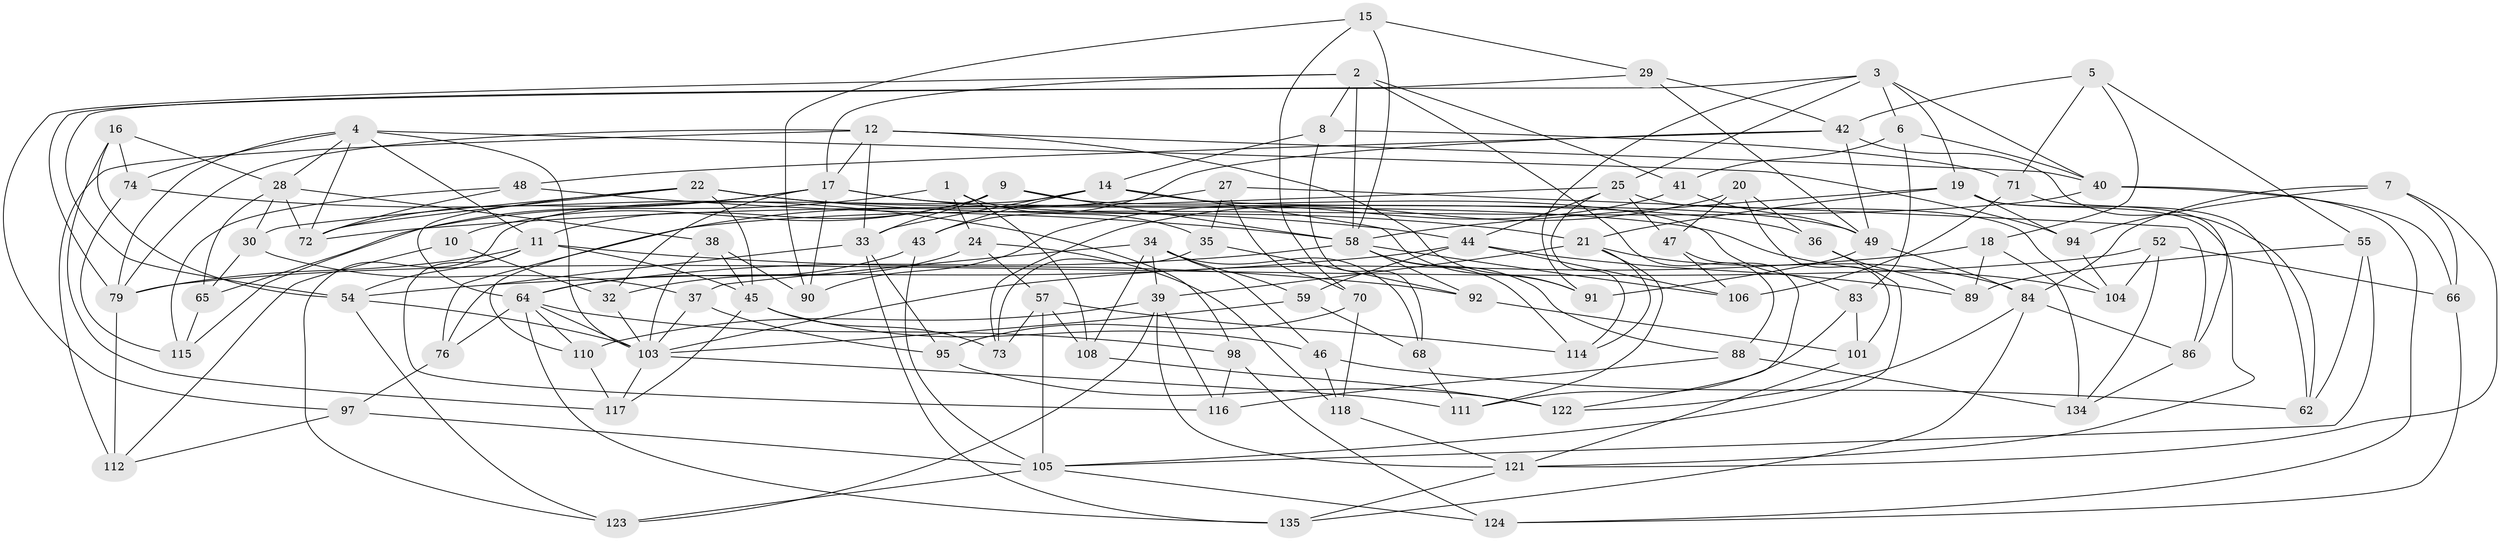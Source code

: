 // original degree distribution, {4: 1.0}
// Generated by graph-tools (version 1.1) at 2025/20/03/04/25 18:20:36]
// undirected, 95 vertices, 227 edges
graph export_dot {
graph [start="1"]
  node [color=gray90,style=filled];
  1;
  2 [super="+13"];
  3 [super="+53"];
  4 [super="+109+132"];
  5;
  6;
  7;
  8;
  9 [super="+51"];
  10;
  11 [super="+63+61"];
  12 [super="+102"];
  14 [super="+99"];
  15;
  16;
  17 [super="+137+87"];
  18;
  19 [super="+31"];
  20;
  21 [super="+129"];
  22 [super="+23"];
  24;
  25 [super="+26"];
  27;
  28 [super="+69"];
  29;
  30;
  32;
  33 [super="+100+77"];
  34 [super="+67"];
  35;
  36;
  37;
  38;
  39 [super="+85"];
  40 [super="+56"];
  41;
  42 [super="+60"];
  43;
  44 [super="+50"];
  45 [super="+78"];
  46;
  47;
  48;
  49 [super="+127"];
  52;
  54 [super="+128"];
  55;
  57 [super="+75"];
  58 [super="+113+80+81"];
  59;
  62;
  64 [super="+126+93"];
  65;
  66;
  68;
  70;
  71;
  72 [super="+82"];
  73;
  74;
  76;
  79 [super="+96"];
  83;
  84 [super="+107"];
  86;
  88;
  89;
  90;
  91;
  92;
  94;
  95;
  97;
  98;
  101;
  103 [super="+130+119"];
  104;
  105 [super="+131"];
  106;
  108;
  110;
  111;
  112;
  114;
  115;
  116;
  117;
  118;
  121 [super="+125"];
  122;
  123;
  124;
  134;
  135;
  1 -- 108;
  1 -- 65;
  1 -- 24;
  1 -- 35;
  2 -- 41;
  2 -- 97;
  2 -- 17;
  2 -- 8;
  2 -- 88;
  2 -- 58;
  3 -- 91;
  3 -- 6;
  3 -- 54;
  3 -- 19;
  3 -- 25;
  3 -- 40;
  4 -- 94;
  4 -- 79;
  4 -- 72;
  4 -- 74;
  4 -- 11 [weight=2];
  4 -- 28;
  4 -- 103;
  5 -- 18;
  5 -- 71;
  5 -- 42;
  5 -- 55;
  6 -- 83;
  6 -- 41;
  6 -- 40;
  7 -- 84;
  7 -- 66;
  7 -- 94;
  7 -- 121;
  8 -- 68;
  8 -- 71;
  8 -- 14;
  9 -- 33;
  9 -- 10 [weight=2];
  9 -- 83;
  9 -- 58;
  9 -- 11;
  10 -- 32;
  10 -- 112;
  11 -- 116;
  11 -- 54;
  11 -- 79;
  11 -- 45;
  11 -- 92;
  12 -- 91;
  12 -- 40;
  12 -- 112;
  12 -- 33 [weight=3];
  12 -- 17;
  12 -- 79;
  14 -- 49;
  14 -- 123;
  14 -- 91;
  14 -- 43;
  14 -- 33;
  15 -- 29;
  15 -- 70;
  15 -- 90;
  15 -- 58;
  16 -- 74;
  16 -- 28;
  16 -- 117;
  16 -- 54;
  17 -- 115;
  17 -- 32;
  17 -- 90;
  17 -- 21;
  17 -- 36;
  17 -- 72;
  18 -- 89;
  18 -- 134;
  18 -- 103;
  19 -- 62;
  19 -- 94;
  19 -- 121;
  19 -- 58;
  19 -- 21;
  20 -- 36;
  20 -- 47;
  20 -- 101;
  20 -- 73;
  21 -- 114;
  21 -- 111;
  21 -- 39;
  21 -- 84;
  22 -- 45;
  22 -- 104;
  22 -- 72;
  22 -- 64;
  22 -- 44;
  22 -- 30;
  24 -- 118;
  24 -- 32;
  24 -- 57;
  25 -- 72;
  25 -- 114;
  25 -- 104;
  25 -- 47;
  25 -- 44;
  27 -- 35;
  27 -- 110;
  27 -- 86;
  27 -- 70;
  28 -- 72;
  28 -- 30;
  28 -- 65;
  28 -- 38;
  29 -- 79;
  29 -- 49;
  29 -- 42;
  30 -- 65;
  30 -- 37;
  32 -- 103;
  33 -- 76;
  33 -- 135;
  33 -- 95;
  34 -- 108;
  34 -- 46;
  34 -- 68;
  34 -- 59;
  34 -- 37;
  34 -- 39;
  35 -- 73;
  35 -- 92;
  36 -- 89;
  36 -- 105;
  37 -- 95;
  37 -- 103;
  38 -- 90;
  38 -- 45;
  38 -- 103;
  39 -- 123;
  39 -- 121;
  39 -- 116;
  39 -- 110;
  40 -- 76;
  40 -- 124;
  40 -- 66;
  41 -- 90;
  41 -- 49;
  42 -- 43;
  42 -- 49;
  42 -- 48;
  42 -- 62;
  43 -- 64;
  43 -- 105;
  44 -- 59;
  44 -- 89;
  44 -- 106;
  44 -- 54;
  45 -- 73;
  45 -- 46;
  45 -- 117;
  46 -- 62;
  46 -- 118;
  47 -- 122;
  47 -- 106;
  48 -- 115;
  48 -- 72;
  48 -- 58;
  49 -- 91;
  49 -- 84;
  52 -- 134;
  52 -- 104;
  52 -- 66;
  52 -- 79;
  54 -- 103;
  54 -- 123;
  55 -- 89;
  55 -- 105;
  55 -- 62;
  57 -- 114;
  57 -- 108;
  57 -- 105 [weight=2];
  57 -- 73;
  58 -- 106;
  58 -- 88;
  58 -- 92;
  58 -- 114;
  58 -- 64;
  59 -- 68;
  59 -- 103;
  64 -- 98;
  64 -- 135;
  64 -- 76;
  64 -- 110;
  64 -- 103;
  65 -- 115;
  66 -- 124;
  68 -- 111;
  70 -- 95;
  70 -- 118;
  71 -- 106;
  71 -- 86;
  74 -- 115;
  74 -- 98;
  76 -- 97;
  79 -- 112;
  83 -- 101;
  83 -- 111;
  84 -- 135;
  84 -- 122;
  84 -- 86;
  86 -- 134;
  88 -- 116;
  88 -- 134;
  92 -- 101;
  94 -- 104;
  95 -- 122;
  97 -- 105;
  97 -- 112;
  98 -- 116;
  98 -- 124;
  101 -- 121;
  103 -- 111;
  103 -- 117;
  105 -- 123;
  105 -- 124;
  108 -- 122;
  110 -- 117;
  118 -- 121;
  121 -- 135;
}
